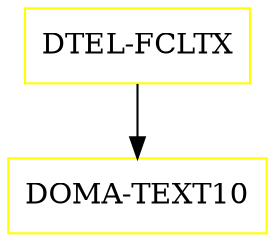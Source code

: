 digraph G {
  "DTEL-FCLTX" [shape=box,color=yellow];
  "DOMA-TEXT10" [shape=box,color=yellow,URL="./DOMA_TEXT10.html"];
  "DTEL-FCLTX" -> "DOMA-TEXT10";
}
